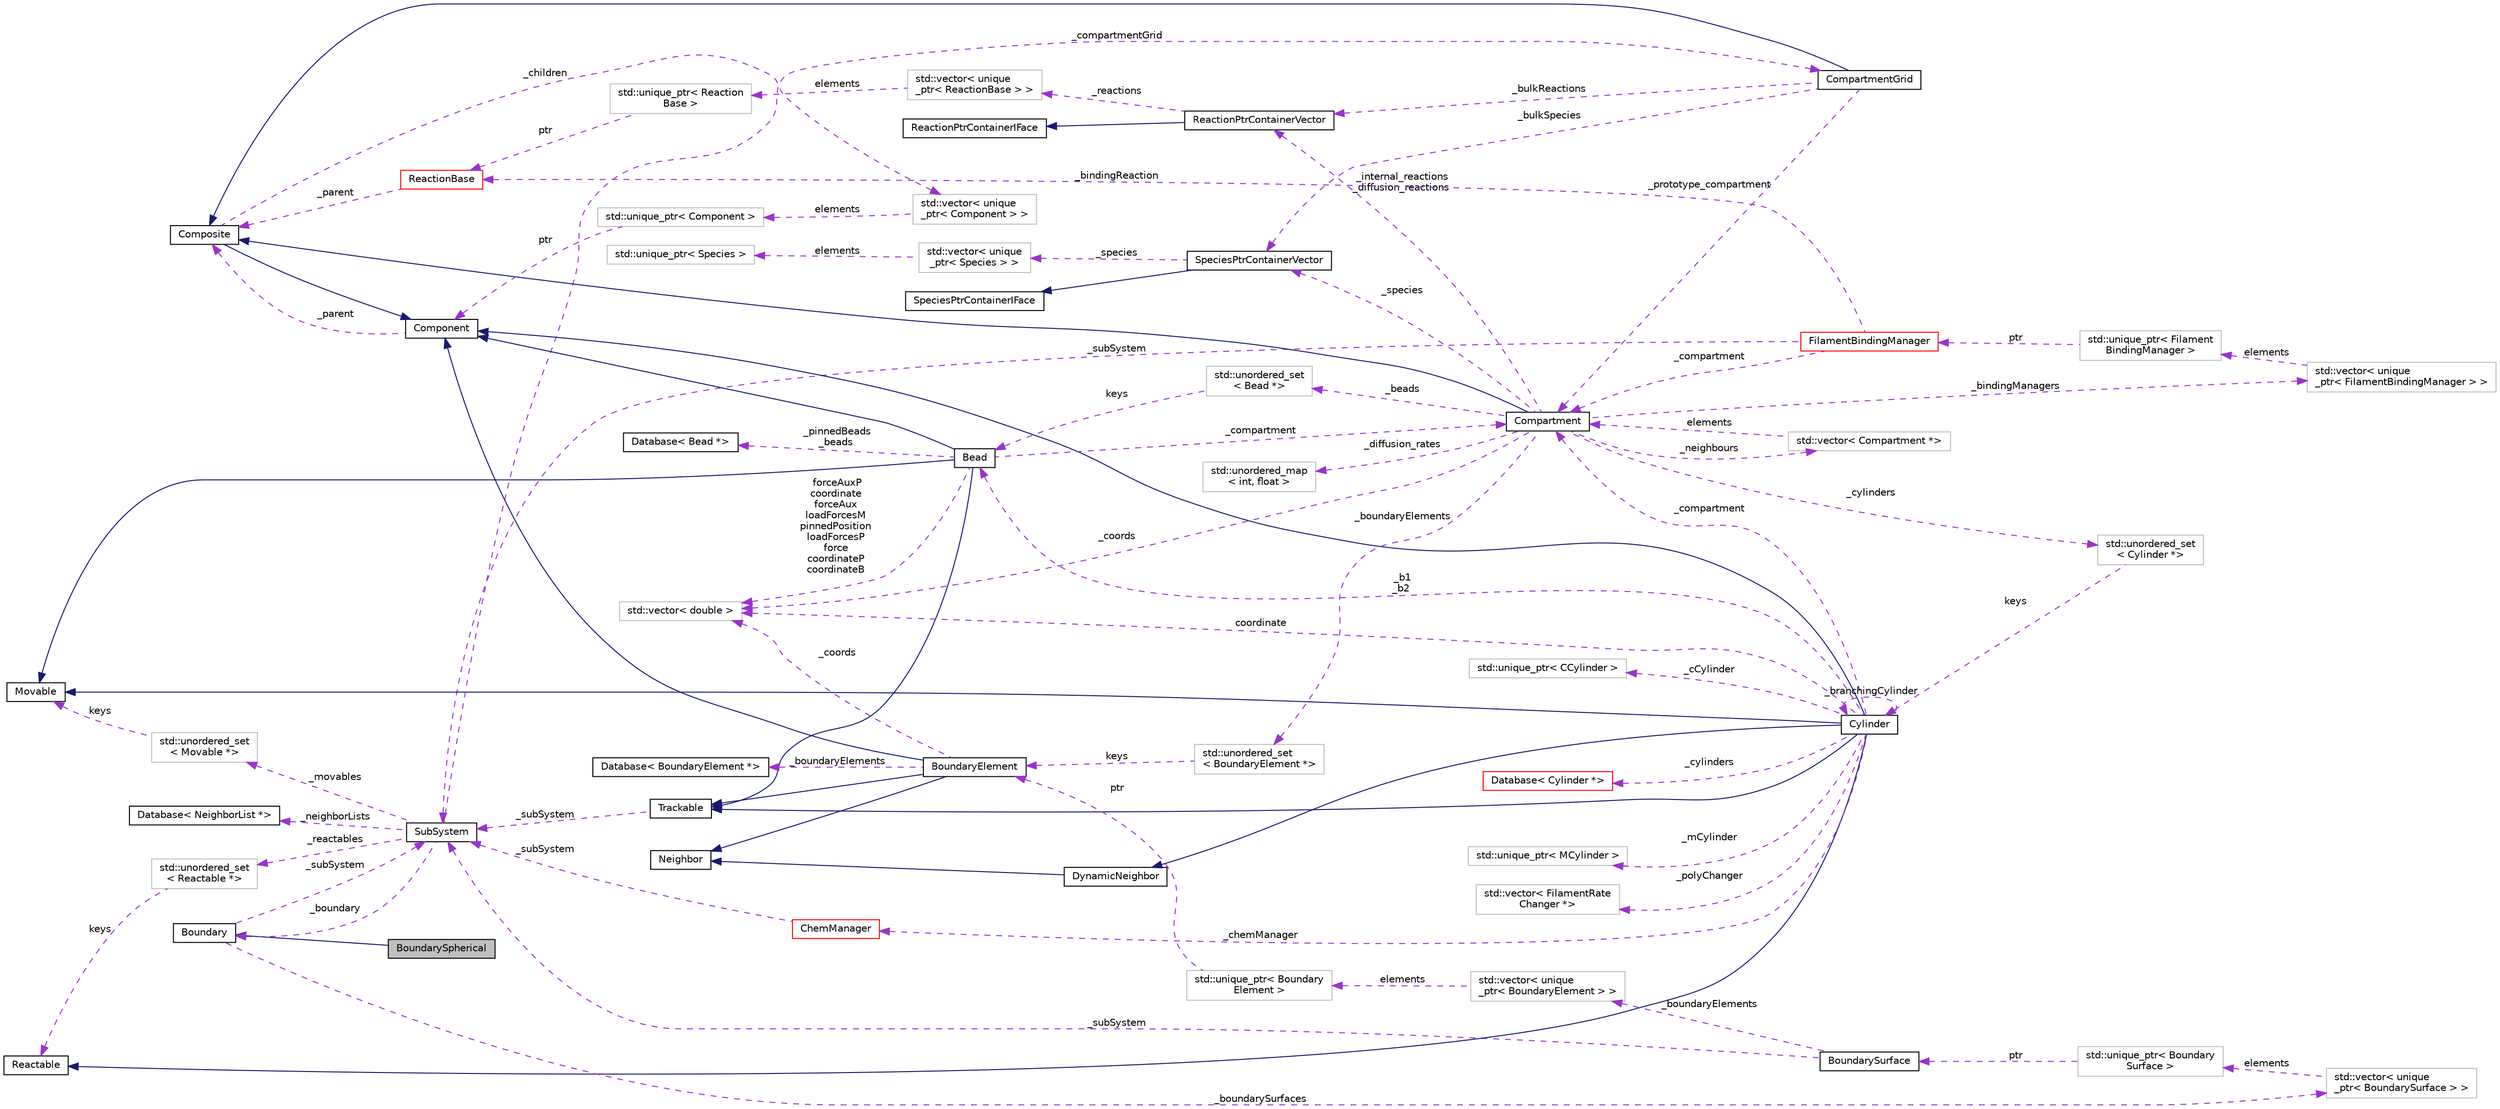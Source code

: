 digraph "BoundarySpherical"
{
 // INTERACTIVE_SVG=YES
  edge [fontname="Helvetica",fontsize="10",labelfontname="Helvetica",labelfontsize="10"];
  node [fontname="Helvetica",fontsize="10",shape=record];
  rankdir="LR";
  Node2 [label="BoundarySpherical",height=0.2,width=0.4,color="black", fillcolor="grey75", style="filled", fontcolor="black"];
  Node3 -> Node2 [dir="back",color="midnightblue",fontsize="10",style="solid",fontname="Helvetica"];
  Node3 [label="Boundary",height=0.2,width=0.4,color="black", fillcolor="white", style="filled",URL="$classBoundary.html",tooltip="To store all BoundarySurfaces that are in the SubSystem. "];
  Node4 -> Node3 [dir="back",color="darkorchid3",fontsize="10",style="dashed",label=" _subSystem" ,fontname="Helvetica"];
  Node4 [label="SubSystem",height=0.2,width=0.4,color="black", fillcolor="white", style="filled",URL="$classSubSystem.html",tooltip="Manages all Movables and Reactables. "];
  Node5 -> Node4 [dir="back",color="darkorchid3",fontsize="10",style="dashed",label=" _movables" ,fontname="Helvetica"];
  Node5 [label="std::unordered_set\l\< Movable *\>",height=0.2,width=0.4,color="grey75", fillcolor="white", style="filled"];
  Node6 -> Node5 [dir="back",color="darkorchid3",fontsize="10",style="dashed",label=" keys" ,fontname="Helvetica"];
  Node6 [label="Movable",height=0.2,width=0.4,color="black", fillcolor="white", style="filled",URL="$classMovable.html",tooltip="An abstract base class for a movable element in the SubSystem. "];
  Node7 -> Node4 [dir="back",color="darkorchid3",fontsize="10",style="dashed",label=" _reactables" ,fontname="Helvetica"];
  Node7 [label="std::unordered_set\l\< Reactable *\>",height=0.2,width=0.4,color="grey75", fillcolor="white", style="filled"];
  Node8 -> Node7 [dir="back",color="darkorchid3",fontsize="10",style="dashed",label=" keys" ,fontname="Helvetica"];
  Node8 [label="Reactable",height=0.2,width=0.4,color="black", fillcolor="white", style="filled",URL="$classReactable.html",tooltip="An abstract base class for a reactable element in the SubSystem. "];
  Node3 -> Node4 [dir="back",color="darkorchid3",fontsize="10",style="dashed",label=" _boundary" ,fontname="Helvetica"];
  Node9 -> Node4 [dir="back",color="darkorchid3",fontsize="10",style="dashed",label=" _compartmentGrid" ,fontname="Helvetica"];
  Node9 [label="CompartmentGrid",height=0.2,width=0.4,color="black", fillcolor="white", style="filled",URL="$classCompartmentGrid.html",tooltip="A simple n-dimensional grid of Compartment objects. "];
  Node10 -> Node9 [dir="back",color="midnightblue",fontsize="10",style="solid",fontname="Helvetica"];
  Node10 [label="Composite",height=0.2,width=0.4,color="black", fillcolor="white", style="filled",URL="$classComposite.html",tooltip="The aggregating class for the Composite pattern. "];
  Node11 -> Node10 [dir="back",color="midnightblue",fontsize="10",style="solid",fontname="Helvetica"];
  Node11 [label="Component",height=0.2,width=0.4,color="black", fillcolor="white", style="filled",URL="$classComponent.html",tooltip="The base class for the Composite pattern hieararchy. "];
  Node10 -> Node11 [dir="back",color="darkorchid3",fontsize="10",style="dashed",label=" _parent" ,fontname="Helvetica"];
  Node12 -> Node10 [dir="back",color="darkorchid3",fontsize="10",style="dashed",label=" _children" ,fontname="Helvetica"];
  Node12 [label="std::vector\< unique\l_ptr\< Component \> \>",height=0.2,width=0.4,color="grey75", fillcolor="white", style="filled"];
  Node13 -> Node12 [dir="back",color="darkorchid3",fontsize="10",style="dashed",label=" elements" ,fontname="Helvetica"];
  Node13 [label="std::unique_ptr\< Component \>",height=0.2,width=0.4,color="grey75", fillcolor="white", style="filled"];
  Node11 -> Node13 [dir="back",color="darkorchid3",fontsize="10",style="dashed",label=" ptr" ,fontname="Helvetica"];
  Node14 -> Node9 [dir="back",color="darkorchid3",fontsize="10",style="dashed",label=" _prototype_compartment" ,fontname="Helvetica"];
  Node14 [label="Compartment",height=0.2,width=0.4,color="black", fillcolor="white", style="filled",URL="$classCompartment.html",tooltip="A container or holding Species and Reactions. "];
  Node10 -> Node14 [dir="back",color="midnightblue",fontsize="10",style="solid",fontname="Helvetica"];
  Node15 -> Node14 [dir="back",color="darkorchid3",fontsize="10",style="dashed",label=" _beads" ,fontname="Helvetica"];
  Node15 [label="std::unordered_set\l\< Bead *\>",height=0.2,width=0.4,color="grey75", fillcolor="white", style="filled"];
  Node16 -> Node15 [dir="back",color="darkorchid3",fontsize="10",style="dashed",label=" keys" ,fontname="Helvetica"];
  Node16 [label="Bead",height=0.2,width=0.4,color="black", fillcolor="white", style="filled",URL="$classBead.html",tooltip="Represents a single coordinate between Cylinders, and holds forces needed for mechanical equilibratio..."];
  Node11 -> Node16 [dir="back",color="midnightblue",fontsize="10",style="solid",fontname="Helvetica"];
  Node17 -> Node16 [dir="back",color="midnightblue",fontsize="10",style="solid",fontname="Helvetica"];
  Node17 [label="Trackable",height=0.2,width=0.4,color="black", fillcolor="white", style="filled",URL="$classTrackable.html",tooltip="An abstract base class for a trackable object in the SubSystem. "];
  Node4 -> Node17 [dir="back",color="darkorchid3",fontsize="10",style="dashed",label=" _subSystem" ,fontname="Helvetica"];
  Node6 -> Node16 [dir="back",color="midnightblue",fontsize="10",style="solid",fontname="Helvetica"];
  Node14 -> Node16 [dir="back",color="darkorchid3",fontsize="10",style="dashed",label=" _compartment" ,fontname="Helvetica"];
  Node18 -> Node16 [dir="back",color="darkorchid3",fontsize="10",style="dashed",label=" _pinnedBeads\n_beads" ,fontname="Helvetica"];
  Node18 [label="Database\< Bead *\>",height=0.2,width=0.4,color="black", fillcolor="white", style="filled",URL="$classDatabase.html"];
  Node19 -> Node16 [dir="back",color="darkorchid3",fontsize="10",style="dashed",label=" forceAuxP\ncoordinate\nforceAux\nloadForcesM\npinnedPosition\nloadForcesP\nforce\ncoordinateP\ncoordinateB" ,fontname="Helvetica"];
  Node19 [label="std::vector\< double \>",height=0.2,width=0.4,color="grey75", fillcolor="white", style="filled"];
  Node20 -> Node14 [dir="back",color="darkorchid3",fontsize="10",style="dashed",label=" _neighbours" ,fontname="Helvetica"];
  Node20 [label="std::vector\< Compartment *\>",height=0.2,width=0.4,color="grey75", fillcolor="white", style="filled"];
  Node14 -> Node20 [dir="back",color="darkorchid3",fontsize="10",style="dashed",label=" elements" ,fontname="Helvetica"];
  Node21 -> Node14 [dir="back",color="darkorchid3",fontsize="10",style="dashed",label=" _cylinders" ,fontname="Helvetica"];
  Node21 [label="std::unordered_set\l\< Cylinder *\>",height=0.2,width=0.4,color="grey75", fillcolor="white", style="filled"];
  Node22 -> Node21 [dir="back",color="darkorchid3",fontsize="10",style="dashed",label=" keys" ,fontname="Helvetica"];
  Node22 [label="Cylinder",height=0.2,width=0.4,color="black", fillcolor="white", style="filled",URL="$classCylinder.html",tooltip="A container to store a MCylinder and CCylinder. "];
  Node11 -> Node22 [dir="back",color="midnightblue",fontsize="10",style="solid",fontname="Helvetica"];
  Node17 -> Node22 [dir="back",color="midnightblue",fontsize="10",style="solid",fontname="Helvetica"];
  Node6 -> Node22 [dir="back",color="midnightblue",fontsize="10",style="solid",fontname="Helvetica"];
  Node8 -> Node22 [dir="back",color="midnightblue",fontsize="10",style="solid",fontname="Helvetica"];
  Node23 -> Node22 [dir="back",color="midnightblue",fontsize="10",style="solid",fontname="Helvetica"];
  Node23 [label="DynamicNeighbor",height=0.2,width=0.4,color="black", fillcolor="white", style="filled",URL="$classDynamicNeighbor.html",tooltip="An abstract base class for any element that can be added or removed from a NeighborList dynamically a..."];
  Node24 -> Node23 [dir="back",color="midnightblue",fontsize="10",style="solid",fontname="Helvetica"];
  Node24 [label="Neighbor",height=0.2,width=0.4,color="black", fillcolor="white", style="filled",URL="$classNeighbor.html",tooltip="An abstract base class for any element that can be added or removed from a NeighborList statically at..."];
  Node22 -> Node22 [dir="back",color="darkorchid3",fontsize="10",style="dashed",label=" _branchingCylinder" ,fontname="Helvetica"];
  Node25 -> Node22 [dir="back",color="darkorchid3",fontsize="10",style="dashed",label=" _polyChanger" ,fontname="Helvetica"];
  Node25 [label="std::vector\< FilamentRate\lChanger *\>",height=0.2,width=0.4,color="grey75", fillcolor="white", style="filled"];
  Node27 -> Node22 [dir="back",color="darkorchid3",fontsize="10",style="dashed",label=" _cCylinder" ,fontname="Helvetica"];
  Node27 [label="std::unique_ptr\< CCylinder \>",height=0.2,width=0.4,color="grey75", fillcolor="white", style="filled"];
  Node16 -> Node22 [dir="back",color="darkorchid3",fontsize="10",style="dashed",label=" _b1\n_b2" ,fontname="Helvetica"];
  Node47 -> Node22 [dir="back",color="darkorchid3",fontsize="10",style="dashed",label=" _cylinders" ,fontname="Helvetica"];
  Node47 [label="Database\< Cylinder *\>",height=0.2,width=0.4,color="red", fillcolor="white", style="filled",URL="$classDatabase.html"];
  Node14 -> Node22 [dir="back",color="darkorchid3",fontsize="10",style="dashed",label=" _compartment" ,fontname="Helvetica"];
  Node49 -> Node22 [dir="back",color="darkorchid3",fontsize="10",style="dashed",label=" _chemManager" ,fontname="Helvetica"];
  Node49 [label="ChemManager",height=0.2,width=0.4,color="red", fillcolor="white", style="filled",URL="$classChemManager.html",tooltip="For initailizing chemical reactions based on a specific system. "];
  Node4 -> Node49 [dir="back",color="darkorchid3",fontsize="10",style="dashed",label=" _subSystem" ,fontname="Helvetica"];
  Node63 -> Node22 [dir="back",color="darkorchid3",fontsize="10",style="dashed",label=" _mCylinder" ,fontname="Helvetica"];
  Node63 [label="std::unique_ptr\< MCylinder \>",height=0.2,width=0.4,color="grey75", fillcolor="white", style="filled"];
  Node19 -> Node22 [dir="back",color="darkorchid3",fontsize="10",style="dashed",label=" coordinate" ,fontname="Helvetica"];
  Node65 -> Node14 [dir="back",color="darkorchid3",fontsize="10",style="dashed",label=" _boundaryElements" ,fontname="Helvetica"];
  Node65 [label="std::unordered_set\l\< BoundaryElement *\>",height=0.2,width=0.4,color="grey75", fillcolor="white", style="filled"];
  Node66 -> Node65 [dir="back",color="darkorchid3",fontsize="10",style="dashed",label=" keys" ,fontname="Helvetica"];
  Node66 [label="BoundaryElement",height=0.2,width=0.4,color="black", fillcolor="white", style="filled",URL="$classBoundaryElement.html",tooltip="Represents an element of a BoundarySurface. "];
  Node11 -> Node66 [dir="back",color="midnightblue",fontsize="10",style="solid",fontname="Helvetica"];
  Node17 -> Node66 [dir="back",color="midnightblue",fontsize="10",style="solid",fontname="Helvetica"];
  Node24 -> Node66 [dir="back",color="midnightblue",fontsize="10",style="solid",fontname="Helvetica"];
  Node67 -> Node66 [dir="back",color="darkorchid3",fontsize="10",style="dashed",label=" _boundaryElements" ,fontname="Helvetica"];
  Node67 [label="Database\< BoundaryElement *\>",height=0.2,width=0.4,color="black", fillcolor="white", style="filled",URL="$classDatabase.html"];
  Node19 -> Node66 [dir="back",color="darkorchid3",fontsize="10",style="dashed",label=" _coords" ,fontname="Helvetica"];
  Node68 -> Node14 [dir="back",color="darkorchid3",fontsize="10",style="dashed",label=" _internal_reactions\n_diffusion_reactions" ,fontname="Helvetica"];
  Node68 [label="ReactionPtrContainerVector",height=0.2,width=0.4,color="black", fillcolor="white", style="filled",URL="$classReactionPtrContainerVector.html",tooltip="A concrete class implementing the ReactionPtrContainerIFace, using vector<unique_ptr<ReactionBase>> a..."];
  Node69 -> Node68 [dir="back",color="midnightblue",fontsize="10",style="solid",fontname="Helvetica"];
  Node69 [label="ReactionPtrContainerIFace",height=0.2,width=0.4,color="black", fillcolor="white", style="filled",URL="$classReactionPtrContainerIFace.html",tooltip="An abstract interface for a container of pointers to reaction objects. "];
  Node70 -> Node68 [dir="back",color="darkorchid3",fontsize="10",style="dashed",label=" _reactions" ,fontname="Helvetica"];
  Node70 [label="std::vector\< unique\l_ptr\< ReactionBase \> \>",height=0.2,width=0.4,color="grey75", fillcolor="white", style="filled"];
  Node71 -> Node70 [dir="back",color="darkorchid3",fontsize="10",style="dashed",label=" elements" ,fontname="Helvetica"];
  Node71 [label="std::unique_ptr\< Reaction\lBase \>",height=0.2,width=0.4,color="grey75", fillcolor="white", style="filled"];
  Node31 -> Node71 [dir="back",color="darkorchid3",fontsize="10",style="dashed",label=" ptr" ,fontname="Helvetica"];
  Node31 [label="ReactionBase",height=0.2,width=0.4,color="red", fillcolor="white", style="filled",URL="$classReactionBase.html",tooltip="Represents an abstract interface for simple chemical reactions of the form A + B -> C..."];
  Node10 -> Node31 [dir="back",color="darkorchid3",fontsize="10",style="dashed",label=" _parent" ,fontname="Helvetica"];
  Node72 -> Node14 [dir="back",color="darkorchid3",fontsize="10",style="dashed",label=" _diffusion_rates" ,fontname="Helvetica"];
  Node72 [label="std::unordered_map\l\< int, float \>",height=0.2,width=0.4,color="grey75", fillcolor="white", style="filled"];
  Node19 -> Node14 [dir="back",color="darkorchid3",fontsize="10",style="dashed",label=" _coords" ,fontname="Helvetica"];
  Node73 -> Node14 [dir="back",color="darkorchid3",fontsize="10",style="dashed",label=" _bindingManagers" ,fontname="Helvetica"];
  Node73 [label="std::vector\< unique\l_ptr\< FilamentBindingManager \> \>",height=0.2,width=0.4,color="grey75", fillcolor="white", style="filled"];
  Node74 -> Node73 [dir="back",color="darkorchid3",fontsize="10",style="dashed",label=" elements" ,fontname="Helvetica"];
  Node74 [label="std::unique_ptr\< Filament\lBindingManager \>",height=0.2,width=0.4,color="grey75", fillcolor="white", style="filled"];
  Node75 -> Node74 [dir="back",color="darkorchid3",fontsize="10",style="dashed",label=" ptr" ,fontname="Helvetica"];
  Node75 [label="FilamentBindingManager",height=0.2,width=0.4,color="red", fillcolor="white", style="filled",URL="$classFilamentBindingManager.html",tooltip="To store and manage binding reactions. "];
  Node14 -> Node75 [dir="back",color="darkorchid3",fontsize="10",style="dashed",label=" _compartment" ,fontname="Helvetica"];
  Node4 -> Node75 [dir="back",color="darkorchid3",fontsize="10",style="dashed",label=" _subSystem" ,fontname="Helvetica"];
  Node31 -> Node75 [dir="back",color="darkorchid3",fontsize="10",style="dashed",label=" _bindingReaction" ,fontname="Helvetica"];
  Node76 -> Node14 [dir="back",color="darkorchid3",fontsize="10",style="dashed",label=" _species" ,fontname="Helvetica"];
  Node76 [label="SpeciesPtrContainerVector",height=0.2,width=0.4,color="black", fillcolor="white", style="filled",URL="$classSpeciesPtrContainerVector.html",tooltip="A concrete class implementing the SpeciesPtrContainerIFace, using vector<unique_ptr<Species>> as the ..."];
  Node77 -> Node76 [dir="back",color="midnightblue",fontsize="10",style="solid",fontname="Helvetica"];
  Node77 [label="SpeciesPtrContainerIFace",height=0.2,width=0.4,color="black", fillcolor="white", style="filled",URL="$classSpeciesPtrContainerIFace.html",tooltip="An abstract interface for a container of pointers to Species objects. "];
  Node78 -> Node76 [dir="back",color="darkorchid3",fontsize="10",style="dashed",label=" _species" ,fontname="Helvetica"];
  Node78 [label="std::vector\< unique\l_ptr\< Species \> \>",height=0.2,width=0.4,color="grey75", fillcolor="white", style="filled"];
  Node79 -> Node78 [dir="back",color="darkorchid3",fontsize="10",style="dashed",label=" elements" ,fontname="Helvetica"];
  Node79 [label="std::unique_ptr\< Species \>",height=0.2,width=0.4,color="grey75", fillcolor="white", style="filled"];
  Node68 -> Node9 [dir="back",color="darkorchid3",fontsize="10",style="dashed",label=" _bulkReactions" ,fontname="Helvetica"];
  Node76 -> Node9 [dir="back",color="darkorchid3",fontsize="10",style="dashed",label=" _bulkSpecies" ,fontname="Helvetica"];
  Node80 -> Node4 [dir="back",color="darkorchid3",fontsize="10",style="dashed",label=" _neighborLists" ,fontname="Helvetica"];
  Node80 [label="Database\< NeighborList *\>",height=0.2,width=0.4,color="black", fillcolor="white", style="filled",URL="$classDatabase.html"];
  Node81 -> Node3 [dir="back",color="darkorchid3",fontsize="10",style="dashed",label=" _boundarySurfaces" ,fontname="Helvetica"];
  Node81 [label="std::vector\< unique\l_ptr\< BoundarySurface \> \>",height=0.2,width=0.4,color="grey75", fillcolor="white", style="filled"];
  Node82 -> Node81 [dir="back",color="darkorchid3",fontsize="10",style="dashed",label=" elements" ,fontname="Helvetica"];
  Node82 [label="std::unique_ptr\< Boundary\lSurface \>",height=0.2,width=0.4,color="grey75", fillcolor="white", style="filled"];
  Node83 -> Node82 [dir="back",color="darkorchid3",fontsize="10",style="dashed",label=" ptr" ,fontname="Helvetica"];
  Node83 [label="BoundarySurface",height=0.2,width=0.4,color="black", fillcolor="white", style="filled",URL="$classBoundarySurface.html",tooltip="A boundary shape that holds BoundaryElements. "];
  Node4 -> Node83 [dir="back",color="darkorchid3",fontsize="10",style="dashed",label=" _subSystem" ,fontname="Helvetica"];
  Node84 -> Node83 [dir="back",color="darkorchid3",fontsize="10",style="dashed",label=" _boundaryElements" ,fontname="Helvetica"];
  Node84 [label="std::vector\< unique\l_ptr\< BoundaryElement \> \>",height=0.2,width=0.4,color="grey75", fillcolor="white", style="filled"];
  Node85 -> Node84 [dir="back",color="darkorchid3",fontsize="10",style="dashed",label=" elements" ,fontname="Helvetica"];
  Node85 [label="std::unique_ptr\< Boundary\lElement \>",height=0.2,width=0.4,color="grey75", fillcolor="white", style="filled"];
  Node66 -> Node85 [dir="back",color="darkorchid3",fontsize="10",style="dashed",label=" ptr" ,fontname="Helvetica"];
}
